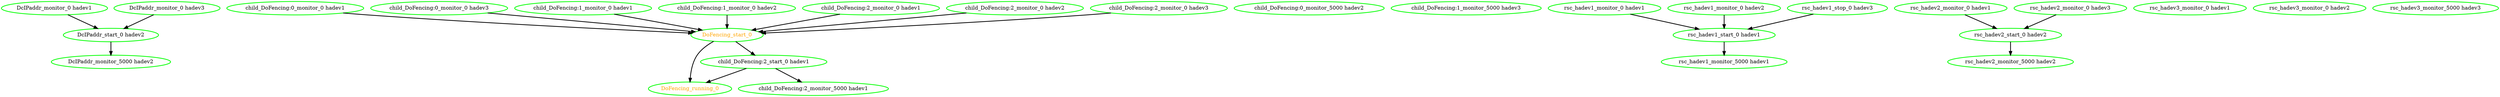  digraph "g" {
"DcIPaddr_monitor_0 hadev1" -> "DcIPaddr_start_0 hadev2" [ style = bold]
"DcIPaddr_monitor_0 hadev1" [ style=bold color="green" fontcolor="black"]
"DcIPaddr_monitor_0 hadev3" -> "DcIPaddr_start_0 hadev2" [ style = bold]
"DcIPaddr_monitor_0 hadev3" [ style=bold color="green" fontcolor="black"]
"DcIPaddr_monitor_5000 hadev2" [ style=bold color="green" fontcolor="black"]
"DcIPaddr_start_0 hadev2" -> "DcIPaddr_monitor_5000 hadev2" [ style = bold]
"DcIPaddr_start_0 hadev2" [ style=bold color="green" fontcolor="black"]
"DoFencing_running_0" [ style=bold color="green" fontcolor="orange"]
"DoFencing_start_0" -> "DoFencing_running_0" [ style = bold]
"DoFencing_start_0" -> "child_DoFencing:2_start_0 hadev1" [ style = bold]
"DoFencing_start_0" [ style=bold color="green" fontcolor="orange"]
"child_DoFencing:0_monitor_0 hadev1" -> "DoFencing_start_0" [ style = bold]
"child_DoFencing:0_monitor_0 hadev1" [ style=bold color="green" fontcolor="black"]
"child_DoFencing:0_monitor_0 hadev3" -> "DoFencing_start_0" [ style = bold]
"child_DoFencing:0_monitor_0 hadev3" [ style=bold color="green" fontcolor="black"]
"child_DoFencing:0_monitor_5000 hadev2" [ style=bold color="green" fontcolor="black"]
"child_DoFencing:1_monitor_0 hadev1" -> "DoFencing_start_0" [ style = bold]
"child_DoFencing:1_monitor_0 hadev1" [ style=bold color="green" fontcolor="black"]
"child_DoFencing:1_monitor_0 hadev2" -> "DoFencing_start_0" [ style = bold]
"child_DoFencing:1_monitor_0 hadev2" [ style=bold color="green" fontcolor="black"]
"child_DoFencing:1_monitor_5000 hadev3" [ style=bold color="green" fontcolor="black"]
"child_DoFencing:2_monitor_0 hadev1" -> "DoFencing_start_0" [ style = bold]
"child_DoFencing:2_monitor_0 hadev1" [ style=bold color="green" fontcolor="black"]
"child_DoFencing:2_monitor_0 hadev2" -> "DoFencing_start_0" [ style = bold]
"child_DoFencing:2_monitor_0 hadev2" [ style=bold color="green" fontcolor="black"]
"child_DoFencing:2_monitor_0 hadev3" -> "DoFencing_start_0" [ style = bold]
"child_DoFencing:2_monitor_0 hadev3" [ style=bold color="green" fontcolor="black"]
"child_DoFencing:2_monitor_5000 hadev1" [ style=bold color="green" fontcolor="black"]
"child_DoFencing:2_start_0 hadev1" -> "DoFencing_running_0" [ style = bold]
"child_DoFencing:2_start_0 hadev1" -> "child_DoFencing:2_monitor_5000 hadev1" [ style = bold]
"child_DoFencing:2_start_0 hadev1" [ style=bold color="green" fontcolor="black"]
"rsc_hadev1_monitor_0 hadev1" -> "rsc_hadev1_start_0 hadev1" [ style = bold]
"rsc_hadev1_monitor_0 hadev1" [ style=bold color="green" fontcolor="black"]
"rsc_hadev1_monitor_0 hadev2" -> "rsc_hadev1_start_0 hadev1" [ style = bold]
"rsc_hadev1_monitor_0 hadev2" [ style=bold color="green" fontcolor="black"]
"rsc_hadev1_monitor_5000 hadev1" [ style=bold color="green" fontcolor="black"]
"rsc_hadev1_start_0 hadev1" -> "rsc_hadev1_monitor_5000 hadev1" [ style = bold]
"rsc_hadev1_start_0 hadev1" [ style=bold color="green" fontcolor="black"]
"rsc_hadev1_stop_0 hadev3" -> "rsc_hadev1_start_0 hadev1" [ style = bold]
"rsc_hadev1_stop_0 hadev3" [ style=bold color="green" fontcolor="black"]
"rsc_hadev2_monitor_0 hadev1" -> "rsc_hadev2_start_0 hadev2" [ style = bold]
"rsc_hadev2_monitor_0 hadev1" [ style=bold color="green" fontcolor="black"]
"rsc_hadev2_monitor_0 hadev3" -> "rsc_hadev2_start_0 hadev2" [ style = bold]
"rsc_hadev2_monitor_0 hadev3" [ style=bold color="green" fontcolor="black"]
"rsc_hadev2_monitor_5000 hadev2" [ style=bold color="green" fontcolor="black"]
"rsc_hadev2_start_0 hadev2" -> "rsc_hadev2_monitor_5000 hadev2" [ style = bold]
"rsc_hadev2_start_0 hadev2" [ style=bold color="green" fontcolor="black"]
"rsc_hadev3_monitor_0 hadev1" [ style=bold color="green" fontcolor="black"]
"rsc_hadev3_monitor_0 hadev2" [ style=bold color="green" fontcolor="black"]
"rsc_hadev3_monitor_5000 hadev3" [ style=bold color="green" fontcolor="black"]
}
